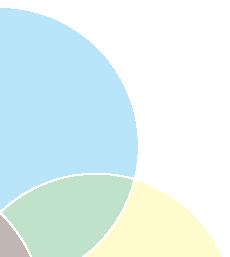 \documentclass[border=5mm]{standalone}
\usepackage{luamplib}
\usepackage{fontspec}
\setmainfont{Helvetica}
\begin{document}
\mplibtextextlabel{enable}
\begin{mplibcode}
beginfig(1);

path C[], B[];

% arrange each circle so that point 0 is outside the others
C1 = fullcircle scaled 100 rotated 90 shifted 40 up;
C2 = C1 rotated 120;
C3 = C2 rotated 120;

B0 = buildcycle(C1, C2, C3);
B1 = buildcycle(C1, C2);
B2 = buildcycle(C2, C3);
B3 = buildcycle(C3, C1);

picture P;
for x=0 upto 1:
  for y=0 upto 1:
      P := image(
          s := 1/4 + x/2;
          k := 0 + y/4;
          fill C1 withcolor s*(1,0,0,k);
          fill C2 withcolor s*(0,1,0,k);
          fill C3 withcolor s*(0,0,1,k);
          fill B3 withcolor s*(1,0,1,k);
          fill B2 withcolor s*(0,1,1,k);
          fill B1 withcolor s*(1,1,0,k);
          fill B0 withcolor s*(1,1,1,k);
          undraw C1; undraw C2; undraw C3;
      ) shifted -(200x, 180y);
      draw P;
      label.bot(("shade: " & decimal s & ", k: " & decimal k)
                 infont "phvr8r", point 1/2 of bbox P);
  endfor
endfor
endfig;
\end{mplibcode}
\end{document}
